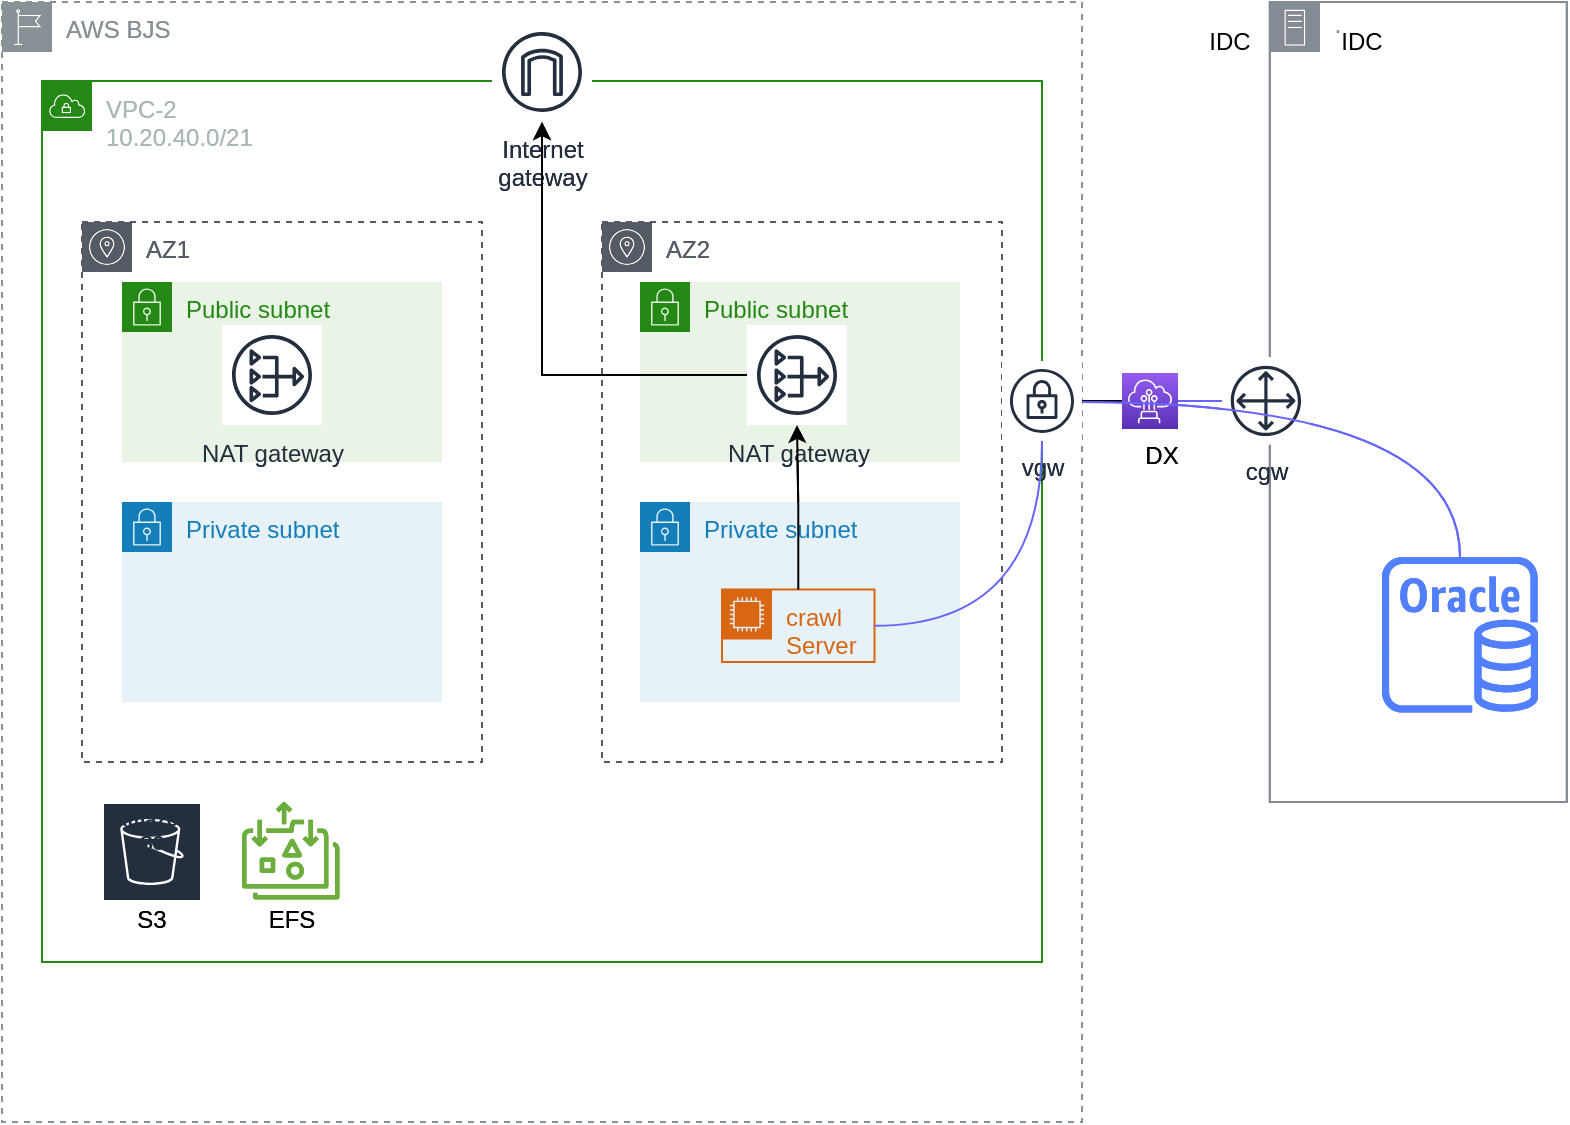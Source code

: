 <mxfile version="15.6.1" type="github" pages="2">
  <diagram id="IxkI_rFSqNzdkLSwgqRe" name="one server">
    <mxGraphModel dx="942" dy="600" grid="1" gridSize="10" guides="1" tooltips="1" connect="1" arrows="1" fold="1" page="1" pageScale="1" pageWidth="850" pageHeight="1100" math="0" shadow="0">
      <root>
        <mxCell id="E14DsLH6RbFtZpXnWQbK-0" />
        <mxCell id="E14DsLH6RbFtZpXnWQbK-1" parent="E14DsLH6RbFtZpXnWQbK-0" />
        <mxCell id="0in5EC7Q_u0zJ6U-dPW--0" value="AWS BJS" style="outlineConnect=0;gradientColor=none;html=1;whiteSpace=wrap;fontSize=12;fontStyle=0;shape=mxgraph.aws4.group;grIcon=mxgraph.aws4.group_region;strokeColor=#879196;fillColor=none;verticalAlign=top;align=left;spacingLeft=30;fontColor=#879196;dashed=1;" vertex="1" parent="E14DsLH6RbFtZpXnWQbK-1">
          <mxGeometry x="40" y="40" width="540" height="560" as="geometry" />
        </mxCell>
        <mxCell id="0in5EC7Q_u0zJ6U-dPW--1" value="VPC-2&lt;br&gt;10.20.40.0/21" style="points=[[0,0],[0.25,0],[0.5,0],[0.75,0],[1,0],[1,0.25],[1,0.5],[1,0.75],[1,1],[0.75,1],[0.5,1],[0.25,1],[0,1],[0,0.75],[0,0.5],[0,0.25]];outlineConnect=0;gradientColor=none;html=1;whiteSpace=wrap;fontSize=12;fontStyle=0;shape=mxgraph.aws4.group;grIcon=mxgraph.aws4.group_vpc;strokeColor=#248814;fillColor=none;verticalAlign=top;align=left;spacingLeft=30;fontColor=#AAB7B8;dashed=0;" vertex="1" parent="E14DsLH6RbFtZpXnWQbK-1">
          <mxGeometry x="60" y="79.5" width="500" height="440.5" as="geometry" />
        </mxCell>
        <mxCell id="0DSQ_IcOaB-lquGiLrmg-0" value="AWS BJS" style="outlineConnect=0;gradientColor=none;html=1;whiteSpace=wrap;fontSize=12;fontStyle=0;shape=mxgraph.aws4.group;grIcon=mxgraph.aws4.group_region;strokeColor=#879196;fillColor=none;verticalAlign=top;align=left;spacingLeft=30;fontColor=#879196;dashed=1;" vertex="1" parent="E14DsLH6RbFtZpXnWQbK-1">
          <mxGeometry x="40" y="40" width="540" height="560" as="geometry" />
        </mxCell>
        <mxCell id="0DSQ_IcOaB-lquGiLrmg-1" value="VPC-2&lt;br&gt;10.20.40.0/21" style="points=[[0,0],[0.25,0],[0.5,0],[0.75,0],[1,0],[1,0.25],[1,0.5],[1,0.75],[1,1],[0.75,1],[0.5,1],[0.25,1],[0,1],[0,0.75],[0,0.5],[0,0.25]];outlineConnect=0;gradientColor=none;html=1;whiteSpace=wrap;fontSize=12;fontStyle=0;shape=mxgraph.aws4.group;grIcon=mxgraph.aws4.group_vpc;strokeColor=#248814;fillColor=none;verticalAlign=top;align=left;spacingLeft=30;fontColor=#AAB7B8;dashed=0;" vertex="1" parent="E14DsLH6RbFtZpXnWQbK-1">
          <mxGeometry x="60" y="79.5" width="500" height="440.5" as="geometry" />
        </mxCell>
        <mxCell id="0DSQ_IcOaB-lquGiLrmg-2" value="AZ2" style="sketch=0;outlineConnect=0;gradientColor=none;html=1;whiteSpace=wrap;fontSize=12;fontStyle=0;shape=mxgraph.aws4.group;grIcon=mxgraph.aws4.group_availability_zone;strokeColor=#545B64;fillColor=none;verticalAlign=top;align=left;spacingLeft=30;fontColor=#545B64;dashed=1;" vertex="1" parent="E14DsLH6RbFtZpXnWQbK-1">
          <mxGeometry x="340" y="150" width="200" height="270" as="geometry" />
        </mxCell>
        <mxCell id="0DSQ_IcOaB-lquGiLrmg-3" value="AZ1" style="sketch=0;outlineConnect=0;gradientColor=none;html=1;whiteSpace=wrap;fontSize=12;fontStyle=0;shape=mxgraph.aws4.group;grIcon=mxgraph.aws4.group_availability_zone;strokeColor=#545B64;fillColor=none;verticalAlign=top;align=left;spacingLeft=30;fontColor=#545B64;dashed=1;" vertex="1" parent="E14DsLH6RbFtZpXnWQbK-1">
          <mxGeometry x="80" y="150" width="200" height="270" as="geometry" />
        </mxCell>
        <mxCell id="0DSQ_IcOaB-lquGiLrmg-4" value="·" style="outlineConnect=0;gradientColor=none;html=1;whiteSpace=wrap;fontSize=12;fontStyle=0;shape=mxgraph.aws4.group;grIcon=mxgraph.aws4.group_on_premise;strokeColor=#858B94;fillColor=none;verticalAlign=top;align=left;spacingLeft=30;fontColor=#858B94;dashed=0;" vertex="1" parent="E14DsLH6RbFtZpXnWQbK-1">
          <mxGeometry x="673.91" y="40" width="148.5" height="400" as="geometry" />
        </mxCell>
        <mxCell id="0DSQ_IcOaB-lquGiLrmg-5" value="" style="orthogonalLoop=1;jettySize=auto;html=1;strokeColor=none;" edge="1" parent="E14DsLH6RbFtZpXnWQbK-1" source="0DSQ_IcOaB-lquGiLrmg-7" target="0DSQ_IcOaB-lquGiLrmg-11">
          <mxGeometry relative="1" as="geometry" />
        </mxCell>
        <mxCell id="0DSQ_IcOaB-lquGiLrmg-6" value="" style="edgeStyle=none;orthogonalLoop=1;jettySize=auto;html=1;endArrow=none;endFill=0;" edge="1" parent="E14DsLH6RbFtZpXnWQbK-1" source="0DSQ_IcOaB-lquGiLrmg-7" target="0DSQ_IcOaB-lquGiLrmg-11">
          <mxGeometry relative="1" as="geometry" />
        </mxCell>
        <mxCell id="0DSQ_IcOaB-lquGiLrmg-7" value="vgw" style="outlineConnect=0;fontColor=#232F3E;gradientColor=none;strokeColor=#232F3E;fillColor=#ffffff;dashed=0;verticalLabelPosition=bottom;verticalAlign=top;align=center;html=1;fontSize=12;fontStyle=0;aspect=fixed;shape=mxgraph.aws4.resourceIcon;resIcon=mxgraph.aws4.vpn_gateway;" vertex="1" parent="E14DsLH6RbFtZpXnWQbK-1">
          <mxGeometry x="540" y="219.45" width="40" height="40" as="geometry" />
        </mxCell>
        <mxCell id="0DSQ_IcOaB-lquGiLrmg-8" value="" style="edgeStyle=none;orthogonalLoop=1;jettySize=auto;html=1;endArrow=none;endFill=0;" edge="1" parent="E14DsLH6RbFtZpXnWQbK-1" source="0DSQ_IcOaB-lquGiLrmg-9" target="0DSQ_IcOaB-lquGiLrmg-11">
          <mxGeometry relative="1" as="geometry" />
        </mxCell>
        <mxCell id="0DSQ_IcOaB-lquGiLrmg-9" value="cgw" style="outlineConnect=0;fontColor=#232F3E;gradientColor=none;strokeColor=#232F3E;fillColor=#ffffff;verticalLabelPosition=bottom;verticalAlign=top;align=center;html=1;fontSize=12;fontStyle=0;aspect=fixed;shape=mxgraph.aws4.resourceIcon;resIcon=mxgraph.aws4.customer_gateway;" vertex="1" parent="E14DsLH6RbFtZpXnWQbK-1">
          <mxGeometry x="650" y="217.49" width="43.91" height="43.91" as="geometry" />
        </mxCell>
        <mxCell id="0DSQ_IcOaB-lquGiLrmg-10" value="" style="edgeStyle=orthogonalEdgeStyle;curved=1;rounded=0;orthogonalLoop=1;jettySize=auto;html=1;endArrow=none;endFill=0;strokeColor=#6666FF;" edge="1" parent="E14DsLH6RbFtZpXnWQbK-1" source="0DSQ_IcOaB-lquGiLrmg-11" target="0DSQ_IcOaB-lquGiLrmg-9">
          <mxGeometry relative="1" as="geometry" />
        </mxCell>
        <mxCell id="0DSQ_IcOaB-lquGiLrmg-11" value="" style="points=[[0,0,0],[0.25,0,0],[0.5,0,0],[0.75,0,0],[1,0,0],[0,1,0],[0.25,1,0],[0.5,1,0],[0.75,1,0],[1,1,0],[0,0.25,0],[0,0.5,0],[0,0.75,0],[1,0.25,0],[1,0.5,0],[1,0.75,0]];outlineConnect=0;fontColor=#232F3E;gradientColor=#945DF2;gradientDirection=north;fillColor=#5A30B5;strokeColor=#ffffff;dashed=0;verticalLabelPosition=bottom;verticalAlign=top;align=center;html=1;fontSize=12;fontStyle=0;aspect=fixed;shape=mxgraph.aws4.resourceIcon;resIcon=mxgraph.aws4.direct_connect;" vertex="1" parent="E14DsLH6RbFtZpXnWQbK-1">
          <mxGeometry x="600" y="225.45" width="28" height="28" as="geometry" />
        </mxCell>
        <mxCell id="0DSQ_IcOaB-lquGiLrmg-12" value="IDC" style="text;html=1;strokeColor=none;fillColor=none;align=center;verticalAlign=middle;whiteSpace=wrap;rounded=0;" vertex="1" parent="E14DsLH6RbFtZpXnWQbK-1">
          <mxGeometry x="633.91" y="50" width="40" height="20" as="geometry" />
        </mxCell>
        <mxCell id="0DSQ_IcOaB-lquGiLrmg-13" value="Public subnet" style="points=[[0,0],[0.25,0],[0.5,0],[0.75,0],[1,0],[1,0.25],[1,0.5],[1,0.75],[1,1],[0.75,1],[0.5,1],[0.25,1],[0,1],[0,0.75],[0,0.5],[0,0.25]];outlineConnect=0;gradientColor=none;html=1;whiteSpace=wrap;fontSize=12;fontStyle=0;shape=mxgraph.aws4.group;grIcon=mxgraph.aws4.group_security_group;grStroke=0;strokeColor=#248814;fillColor=#E9F3E6;verticalAlign=top;align=left;spacingLeft=30;fontColor=#248814;dashed=0;" vertex="1" parent="E14DsLH6RbFtZpXnWQbK-1">
          <mxGeometry x="100" y="180" width="160" height="90" as="geometry" />
        </mxCell>
        <mxCell id="0DSQ_IcOaB-lquGiLrmg-14" value="Internet&#xa;gateway" style="sketch=0;outlineConnect=0;fontColor=#232F3E;gradientColor=none;strokeColor=#232F3E;fillColor=#ffffff;dashed=0;verticalLabelPosition=bottom;verticalAlign=top;align=center;html=1;fontSize=12;fontStyle=0;aspect=fixed;shape=mxgraph.aws4.resourceIcon;resIcon=mxgraph.aws4.internet_gateway;" vertex="1" parent="E14DsLH6RbFtZpXnWQbK-1">
          <mxGeometry x="285" y="50" width="50" height="50" as="geometry" />
        </mxCell>
        <mxCell id="0DSQ_IcOaB-lquGiLrmg-15" value="Private subnet" style="points=[[0,0],[0.25,0],[0.5,0],[0.75,0],[1,0],[1,0.25],[1,0.5],[1,0.75],[1,1],[0.75,1],[0.5,1],[0.25,1],[0,1],[0,0.75],[0,0.5],[0,0.25]];outlineConnect=0;gradientColor=none;html=1;whiteSpace=wrap;fontSize=12;fontStyle=0;shape=mxgraph.aws4.group;grIcon=mxgraph.aws4.group_security_group;grStroke=0;strokeColor=#147EBA;fillColor=#E6F2F8;verticalAlign=top;align=left;spacingLeft=30;fontColor=#147EBA;dashed=0;" vertex="1" parent="E14DsLH6RbFtZpXnWQbK-1">
          <mxGeometry x="100" y="290" width="160" height="100" as="geometry" />
        </mxCell>
        <mxCell id="0DSQ_IcOaB-lquGiLrmg-16" value="" style="sketch=0;outlineConnect=0;fontColor=#232F3E;gradientColor=none;fillColor=#527FFF;strokeColor=none;dashed=0;verticalLabelPosition=bottom;verticalAlign=top;align=center;html=1;fontSize=12;fontStyle=0;aspect=fixed;pointerEvents=1;shape=mxgraph.aws4.rds_oracle_instance;" vertex="1" parent="E14DsLH6RbFtZpXnWQbK-1">
          <mxGeometry x="730" y="317.37" width="78" height="78" as="geometry" />
        </mxCell>
        <mxCell id="0DSQ_IcOaB-lquGiLrmg-17" style="edgeStyle=orthogonalEdgeStyle;curved=1;rounded=0;orthogonalLoop=1;jettySize=auto;html=1;endArrow=none;endFill=0;strokeColor=#6666FF;" edge="1" parent="E14DsLH6RbFtZpXnWQbK-1" target="0DSQ_IcOaB-lquGiLrmg-16">
          <mxGeometry relative="1" as="geometry">
            <mxPoint x="580" y="240" as="sourcePoint" />
            <mxPoint x="646.75" y="360" as="targetPoint" />
          </mxGeometry>
        </mxCell>
        <mxCell id="0DSQ_IcOaB-lquGiLrmg-18" value="Public subnet" style="points=[[0,0],[0.25,0],[0.5,0],[0.75,0],[1,0],[1,0.25],[1,0.5],[1,0.75],[1,1],[0.75,1],[0.5,1],[0.25,1],[0,1],[0,0.75],[0,0.5],[0,0.25]];outlineConnect=0;gradientColor=none;html=1;whiteSpace=wrap;fontSize=12;fontStyle=0;shape=mxgraph.aws4.group;grIcon=mxgraph.aws4.group_security_group;grStroke=0;strokeColor=#248814;fillColor=#E9F3E6;verticalAlign=top;align=left;spacingLeft=30;fontColor=#248814;dashed=0;" vertex="1" parent="E14DsLH6RbFtZpXnWQbK-1">
          <mxGeometry x="359" y="180" width="160" height="90" as="geometry" />
        </mxCell>
        <mxCell id="0DSQ_IcOaB-lquGiLrmg-19" value="Private subnet" style="points=[[0,0],[0.25,0],[0.5,0],[0.75,0],[1,0],[1,0.25],[1,0.5],[1,0.75],[1,1],[0.75,1],[0.5,1],[0.25,1],[0,1],[0,0.75],[0,0.5],[0,0.25]];outlineConnect=0;gradientColor=none;html=1;whiteSpace=wrap;fontSize=12;fontStyle=0;shape=mxgraph.aws4.group;grIcon=mxgraph.aws4.group_security_group;grStroke=0;strokeColor=#147EBA;fillColor=#E6F2F8;verticalAlign=top;align=left;spacingLeft=30;fontColor=#147EBA;dashed=0;" vertex="1" parent="E14DsLH6RbFtZpXnWQbK-1">
          <mxGeometry x="359" y="290" width="160" height="100" as="geometry" />
        </mxCell>
        <mxCell id="0DSQ_IcOaB-lquGiLrmg-21" value="crawl Server" style="points=[[0,0],[0.25,0],[0.5,0],[0.75,0],[1,0],[1,0.25],[1,0.5],[1,0.75],[1,1],[0.75,1],[0.5,1],[0.25,1],[0,1],[0,0.75],[0,0.5],[0,0.25]];outlineConnect=0;gradientColor=none;html=1;whiteSpace=wrap;fontSize=12;fontStyle=0;shape=mxgraph.aws4.group;grIcon=mxgraph.aws4.group_ec2_instance_contents;strokeColor=#D86613;fillColor=none;verticalAlign=top;align=left;spacingLeft=30;fontColor=#D86613;dashed=0;" vertex="1" parent="E14DsLH6RbFtZpXnWQbK-1">
          <mxGeometry x="400" y="333.74" width="76.25" height="36.26" as="geometry" />
        </mxCell>
        <mxCell id="0DSQ_IcOaB-lquGiLrmg-22" value="NAT gateway" style="sketch=0;outlineConnect=0;fontColor=#232F3E;gradientColor=none;strokeColor=#232F3E;fillColor=#ffffff;dashed=0;verticalLabelPosition=bottom;verticalAlign=top;align=center;html=1;fontSize=12;fontStyle=0;aspect=fixed;shape=mxgraph.aws4.resourceIcon;resIcon=mxgraph.aws4.nat_gateway;" vertex="1" parent="E14DsLH6RbFtZpXnWQbK-1">
          <mxGeometry x="412.5" y="201.5" width="50" height="50" as="geometry" />
        </mxCell>
        <mxCell id="0DSQ_IcOaB-lquGiLrmg-23" value="" style="edgeStyle=orthogonalEdgeStyle;rounded=0;orthogonalLoop=1;jettySize=auto;html=1;" edge="1" parent="E14DsLH6RbFtZpXnWQbK-1" source="0DSQ_IcOaB-lquGiLrmg-21" target="0DSQ_IcOaB-lquGiLrmg-22">
          <mxGeometry relative="1" as="geometry" />
        </mxCell>
        <mxCell id="0DSQ_IcOaB-lquGiLrmg-24" value="" style="edgeStyle=orthogonalEdgeStyle;rounded=0;orthogonalLoop=1;jettySize=auto;html=1;" edge="1" parent="E14DsLH6RbFtZpXnWQbK-1" source="0DSQ_IcOaB-lquGiLrmg-22" target="0DSQ_IcOaB-lquGiLrmg-14">
          <mxGeometry relative="1" as="geometry" />
        </mxCell>
        <mxCell id="0DSQ_IcOaB-lquGiLrmg-25" value="" style="sketch=0;outlineConnect=0;fontColor=#232F3E;gradientColor=none;fillColor=#6CAE3E;strokeColor=none;dashed=0;verticalLabelPosition=bottom;verticalAlign=top;align=center;html=1;fontSize=12;fontStyle=0;aspect=fixed;pointerEvents=1;shape=mxgraph.aws4.elastic_file_system_standard;" vertex="1" parent="E14DsLH6RbFtZpXnWQbK-1">
          <mxGeometry x="160" y="440" width="48.75" height="48.75" as="geometry" />
        </mxCell>
        <mxCell id="0DSQ_IcOaB-lquGiLrmg-26" value="Amazon S3" style="sketch=0;outlineConnect=0;fontColor=#232F3E;gradientColor=none;strokeColor=#ffffff;fillColor=#232F3E;dashed=0;verticalLabelPosition=middle;verticalAlign=bottom;align=center;html=1;whiteSpace=wrap;fontSize=10;fontStyle=1;spacing=3;shape=mxgraph.aws4.productIcon;prIcon=mxgraph.aws4.s3;" vertex="1" parent="E14DsLH6RbFtZpXnWQbK-1">
          <mxGeometry x="90" y="440" width="50" height="30" as="geometry" />
        </mxCell>
        <mxCell id="0DSQ_IcOaB-lquGiLrmg-27" value="S3" style="text;html=1;strokeColor=none;fillColor=none;align=center;verticalAlign=middle;whiteSpace=wrap;rounded=0;" vertex="1" parent="E14DsLH6RbFtZpXnWQbK-1">
          <mxGeometry x="90" y="488.75" width="50" height="20" as="geometry" />
        </mxCell>
        <mxCell id="0DSQ_IcOaB-lquGiLrmg-28" value="EFS" style="text;html=1;strokeColor=none;fillColor=none;align=center;verticalAlign=middle;whiteSpace=wrap;rounded=0;" vertex="1" parent="E14DsLH6RbFtZpXnWQbK-1">
          <mxGeometry x="160" y="488.75" width="50" height="20" as="geometry" />
        </mxCell>
        <mxCell id="0DSQ_IcOaB-lquGiLrmg-30" value="DX" style="text;html=1;strokeColor=none;fillColor=none;align=center;verticalAlign=middle;whiteSpace=wrap;rounded=0;" vertex="1" parent="E14DsLH6RbFtZpXnWQbK-1">
          <mxGeometry x="590" y="251.5" width="60" height="30" as="geometry" />
        </mxCell>
        <mxCell id="0DSQ_IcOaB-lquGiLrmg-33" value="NAT gateway" style="sketch=0;outlineConnect=0;fontColor=#232F3E;gradientColor=none;strokeColor=#232F3E;fillColor=#ffffff;dashed=0;verticalLabelPosition=bottom;verticalAlign=top;align=center;html=1;fontSize=12;fontStyle=0;aspect=fixed;shape=mxgraph.aws4.resourceIcon;resIcon=mxgraph.aws4.nat_gateway;" vertex="1" parent="E14DsLH6RbFtZpXnWQbK-1">
          <mxGeometry x="150" y="201.5" width="50" height="50" as="geometry" />
        </mxCell>
        <mxCell id="0in5EC7Q_u0zJ6U-dPW--2" value="AZ2" style="sketch=0;outlineConnect=0;gradientColor=none;html=1;whiteSpace=wrap;fontSize=12;fontStyle=0;shape=mxgraph.aws4.group;grIcon=mxgraph.aws4.group_availability_zone;strokeColor=#545B64;fillColor=none;verticalAlign=top;align=left;spacingLeft=30;fontColor=#545B64;dashed=1;" vertex="1" parent="E14DsLH6RbFtZpXnWQbK-1">
          <mxGeometry x="340" y="150" width="200" height="270" as="geometry" />
        </mxCell>
        <mxCell id="0in5EC7Q_u0zJ6U-dPW--3" value="AZ1" style="sketch=0;outlineConnect=0;gradientColor=none;html=1;whiteSpace=wrap;fontSize=12;fontStyle=0;shape=mxgraph.aws4.group;grIcon=mxgraph.aws4.group_availability_zone;strokeColor=#545B64;fillColor=none;verticalAlign=top;align=left;spacingLeft=30;fontColor=#545B64;dashed=1;" vertex="1" parent="E14DsLH6RbFtZpXnWQbK-1">
          <mxGeometry x="80" y="150" width="200" height="270" as="geometry" />
        </mxCell>
        <mxCell id="0in5EC7Q_u0zJ6U-dPW--4" value="·" style="outlineConnect=0;gradientColor=none;html=1;whiteSpace=wrap;fontSize=12;fontStyle=0;shape=mxgraph.aws4.group;grIcon=mxgraph.aws4.group_on_premise;strokeColor=#858B94;fillColor=none;verticalAlign=top;align=left;spacingLeft=30;fontColor=#858B94;dashed=0;" vertex="1" parent="E14DsLH6RbFtZpXnWQbK-1">
          <mxGeometry x="673.91" y="40" width="148.5" height="400" as="geometry" />
        </mxCell>
        <mxCell id="0in5EC7Q_u0zJ6U-dPW--5" value="" style="orthogonalLoop=1;jettySize=auto;html=1;strokeColor=none;" edge="1" parent="E14DsLH6RbFtZpXnWQbK-1" source="0in5EC7Q_u0zJ6U-dPW--7" target="0in5EC7Q_u0zJ6U-dPW--11">
          <mxGeometry relative="1" as="geometry" />
        </mxCell>
        <mxCell id="0in5EC7Q_u0zJ6U-dPW--6" value="" style="edgeStyle=none;orthogonalLoop=1;jettySize=auto;html=1;endArrow=none;endFill=0;" edge="1" parent="E14DsLH6RbFtZpXnWQbK-1" source="0in5EC7Q_u0zJ6U-dPW--7" target="0in5EC7Q_u0zJ6U-dPW--11">
          <mxGeometry relative="1" as="geometry" />
        </mxCell>
        <mxCell id="0in5EC7Q_u0zJ6U-dPW--7" value="vgw" style="outlineConnect=0;fontColor=#232F3E;gradientColor=none;strokeColor=#232F3E;fillColor=#ffffff;dashed=0;verticalLabelPosition=bottom;verticalAlign=top;align=center;html=1;fontSize=12;fontStyle=0;aspect=fixed;shape=mxgraph.aws4.resourceIcon;resIcon=mxgraph.aws4.vpn_gateway;" vertex="1" parent="E14DsLH6RbFtZpXnWQbK-1">
          <mxGeometry x="540" y="219.45" width="40" height="40" as="geometry" />
        </mxCell>
        <mxCell id="0in5EC7Q_u0zJ6U-dPW--8" value="" style="edgeStyle=none;orthogonalLoop=1;jettySize=auto;html=1;endArrow=none;endFill=0;" edge="1" parent="E14DsLH6RbFtZpXnWQbK-1" source="0in5EC7Q_u0zJ6U-dPW--9" target="0in5EC7Q_u0zJ6U-dPW--11">
          <mxGeometry relative="1" as="geometry" />
        </mxCell>
        <mxCell id="0in5EC7Q_u0zJ6U-dPW--9" value="cgw" style="outlineConnect=0;fontColor=#232F3E;gradientColor=none;strokeColor=#232F3E;fillColor=#ffffff;verticalLabelPosition=bottom;verticalAlign=top;align=center;html=1;fontSize=12;fontStyle=0;aspect=fixed;shape=mxgraph.aws4.resourceIcon;resIcon=mxgraph.aws4.customer_gateway;" vertex="1" parent="E14DsLH6RbFtZpXnWQbK-1">
          <mxGeometry x="650" y="217.49" width="43.91" height="43.91" as="geometry" />
        </mxCell>
        <mxCell id="0in5EC7Q_u0zJ6U-dPW--10" value="" style="edgeStyle=orthogonalEdgeStyle;curved=1;rounded=0;orthogonalLoop=1;jettySize=auto;html=1;endArrow=none;endFill=0;strokeColor=#6666FF;" edge="1" parent="E14DsLH6RbFtZpXnWQbK-1" source="0in5EC7Q_u0zJ6U-dPW--11" target="0in5EC7Q_u0zJ6U-dPW--9">
          <mxGeometry relative="1" as="geometry" />
        </mxCell>
        <mxCell id="0in5EC7Q_u0zJ6U-dPW--11" value="" style="points=[[0,0,0],[0.25,0,0],[0.5,0,0],[0.75,0,0],[1,0,0],[0,1,0],[0.25,1,0],[0.5,1,0],[0.75,1,0],[1,1,0],[0,0.25,0],[0,0.5,0],[0,0.75,0],[1,0.25,0],[1,0.5,0],[1,0.75,0]];outlineConnect=0;fontColor=#232F3E;gradientColor=#945DF2;gradientDirection=north;fillColor=#5A30B5;strokeColor=#ffffff;dashed=0;verticalLabelPosition=bottom;verticalAlign=top;align=center;html=1;fontSize=12;fontStyle=0;aspect=fixed;shape=mxgraph.aws4.resourceIcon;resIcon=mxgraph.aws4.direct_connect;" vertex="1" parent="E14DsLH6RbFtZpXnWQbK-1">
          <mxGeometry x="600" y="225.45" width="28" height="28" as="geometry" />
        </mxCell>
        <mxCell id="0in5EC7Q_u0zJ6U-dPW--12" value="IDC" style="text;html=1;strokeColor=none;fillColor=none;align=center;verticalAlign=middle;whiteSpace=wrap;rounded=0;" vertex="1" parent="E14DsLH6RbFtZpXnWQbK-1">
          <mxGeometry x="700" y="50" width="40" height="20" as="geometry" />
        </mxCell>
        <mxCell id="0in5EC7Q_u0zJ6U-dPW--13" value="Public subnet" style="points=[[0,0],[0.25,0],[0.5,0],[0.75,0],[1,0],[1,0.25],[1,0.5],[1,0.75],[1,1],[0.75,1],[0.5,1],[0.25,1],[0,1],[0,0.75],[0,0.5],[0,0.25]];outlineConnect=0;gradientColor=none;html=1;whiteSpace=wrap;fontSize=12;fontStyle=0;shape=mxgraph.aws4.group;grIcon=mxgraph.aws4.group_security_group;grStroke=0;strokeColor=#248814;fillColor=#E9F3E6;verticalAlign=top;align=left;spacingLeft=30;fontColor=#248814;dashed=0;" vertex="1" parent="E14DsLH6RbFtZpXnWQbK-1">
          <mxGeometry x="100" y="180" width="160" height="90" as="geometry" />
        </mxCell>
        <mxCell id="0in5EC7Q_u0zJ6U-dPW--14" value="Internet&#xa;gateway" style="sketch=0;outlineConnect=0;fontColor=#232F3E;gradientColor=none;strokeColor=#232F3E;fillColor=#ffffff;dashed=0;verticalLabelPosition=bottom;verticalAlign=top;align=center;html=1;fontSize=12;fontStyle=0;aspect=fixed;shape=mxgraph.aws4.resourceIcon;resIcon=mxgraph.aws4.internet_gateway;" vertex="1" parent="E14DsLH6RbFtZpXnWQbK-1">
          <mxGeometry x="285" y="50" width="50" height="50" as="geometry" />
        </mxCell>
        <mxCell id="0in5EC7Q_u0zJ6U-dPW--15" value="Private subnet" style="points=[[0,0],[0.25,0],[0.5,0],[0.75,0],[1,0],[1,0.25],[1,0.5],[1,0.75],[1,1],[0.75,1],[0.5,1],[0.25,1],[0,1],[0,0.75],[0,0.5],[0,0.25]];outlineConnect=0;gradientColor=none;html=1;whiteSpace=wrap;fontSize=12;fontStyle=0;shape=mxgraph.aws4.group;grIcon=mxgraph.aws4.group_security_group;grStroke=0;strokeColor=#147EBA;fillColor=#E6F2F8;verticalAlign=top;align=left;spacingLeft=30;fontColor=#147EBA;dashed=0;" vertex="1" parent="E14DsLH6RbFtZpXnWQbK-1">
          <mxGeometry x="100" y="290" width="160" height="100" as="geometry" />
        </mxCell>
        <mxCell id="0in5EC7Q_u0zJ6U-dPW--16" value="" style="sketch=0;outlineConnect=0;fontColor=#232F3E;gradientColor=none;fillColor=#527FFF;strokeColor=none;dashed=0;verticalLabelPosition=bottom;verticalAlign=top;align=center;html=1;fontSize=12;fontStyle=0;aspect=fixed;pointerEvents=1;shape=mxgraph.aws4.rds_oracle_instance;" vertex="1" parent="E14DsLH6RbFtZpXnWQbK-1">
          <mxGeometry x="730" y="317.37" width="78" height="78" as="geometry" />
        </mxCell>
        <mxCell id="0in5EC7Q_u0zJ6U-dPW--17" style="edgeStyle=orthogonalEdgeStyle;curved=1;rounded=0;orthogonalLoop=1;jettySize=auto;html=1;endArrow=none;endFill=0;strokeColor=#6666FF;" edge="1" parent="E14DsLH6RbFtZpXnWQbK-1" target="0in5EC7Q_u0zJ6U-dPW--16">
          <mxGeometry relative="1" as="geometry">
            <mxPoint x="580" y="240" as="sourcePoint" />
            <mxPoint x="646.75" y="360" as="targetPoint" />
          </mxGeometry>
        </mxCell>
        <mxCell id="0in5EC7Q_u0zJ6U-dPW--18" value="Public subnet" style="points=[[0,0],[0.25,0],[0.5,0],[0.75,0],[1,0],[1,0.25],[1,0.5],[1,0.75],[1,1],[0.75,1],[0.5,1],[0.25,1],[0,1],[0,0.75],[0,0.5],[0,0.25]];outlineConnect=0;gradientColor=none;html=1;whiteSpace=wrap;fontSize=12;fontStyle=0;shape=mxgraph.aws4.group;grIcon=mxgraph.aws4.group_security_group;grStroke=0;strokeColor=#248814;fillColor=#E9F3E6;verticalAlign=top;align=left;spacingLeft=30;fontColor=#248814;dashed=0;" vertex="1" parent="E14DsLH6RbFtZpXnWQbK-1">
          <mxGeometry x="359" y="180" width="160" height="90" as="geometry" />
        </mxCell>
        <mxCell id="0in5EC7Q_u0zJ6U-dPW--19" value="Private subnet" style="points=[[0,0],[0.25,0],[0.5,0],[0.75,0],[1,0],[1,0.25],[1,0.5],[1,0.75],[1,1],[0.75,1],[0.5,1],[0.25,1],[0,1],[0,0.75],[0,0.5],[0,0.25]];outlineConnect=0;gradientColor=none;html=1;whiteSpace=wrap;fontSize=12;fontStyle=0;shape=mxgraph.aws4.group;grIcon=mxgraph.aws4.group_security_group;grStroke=0;strokeColor=#147EBA;fillColor=#E6F2F8;verticalAlign=top;align=left;spacingLeft=30;fontColor=#147EBA;dashed=0;" vertex="1" parent="E14DsLH6RbFtZpXnWQbK-1">
          <mxGeometry x="359" y="290" width="160" height="100" as="geometry" />
        </mxCell>
        <mxCell id="0in5EC7Q_u0zJ6U-dPW--21" value="crawl Server" style="points=[[0,0],[0.25,0],[0.5,0],[0.75,0],[1,0],[1,0.25],[1,0.5],[1,0.75],[1,1],[0.75,1],[0.5,1],[0.25,1],[0,1],[0,0.75],[0,0.5],[0,0.25]];outlineConnect=0;gradientColor=none;html=1;whiteSpace=wrap;fontSize=12;fontStyle=0;shape=mxgraph.aws4.group;grIcon=mxgraph.aws4.group_ec2_instance_contents;strokeColor=#D86613;fillColor=none;verticalAlign=top;align=left;spacingLeft=30;fontColor=#D86613;dashed=0;" vertex="1" parent="E14DsLH6RbFtZpXnWQbK-1">
          <mxGeometry x="400" y="333.74" width="76.25" height="36.26" as="geometry" />
        </mxCell>
        <mxCell id="0in5EC7Q_u0zJ6U-dPW--22" value="NAT gateway" style="sketch=0;outlineConnect=0;fontColor=#232F3E;gradientColor=none;strokeColor=#232F3E;fillColor=#ffffff;dashed=0;verticalLabelPosition=bottom;verticalAlign=top;align=center;html=1;fontSize=12;fontStyle=0;aspect=fixed;shape=mxgraph.aws4.resourceIcon;resIcon=mxgraph.aws4.nat_gateway;" vertex="1" parent="E14DsLH6RbFtZpXnWQbK-1">
          <mxGeometry x="412.5" y="201.5" width="50" height="50" as="geometry" />
        </mxCell>
        <mxCell id="0in5EC7Q_u0zJ6U-dPW--23" value="" style="edgeStyle=orthogonalEdgeStyle;rounded=0;orthogonalLoop=1;jettySize=auto;html=1;" edge="1" parent="E14DsLH6RbFtZpXnWQbK-1" source="0in5EC7Q_u0zJ6U-dPW--21" target="0in5EC7Q_u0zJ6U-dPW--22">
          <mxGeometry relative="1" as="geometry" />
        </mxCell>
        <mxCell id="0in5EC7Q_u0zJ6U-dPW--24" value="" style="edgeStyle=orthogonalEdgeStyle;rounded=0;orthogonalLoop=1;jettySize=auto;html=1;" edge="1" parent="E14DsLH6RbFtZpXnWQbK-1" source="0in5EC7Q_u0zJ6U-dPW--22" target="0in5EC7Q_u0zJ6U-dPW--14">
          <mxGeometry relative="1" as="geometry" />
        </mxCell>
        <mxCell id="0in5EC7Q_u0zJ6U-dPW--25" value="" style="sketch=0;outlineConnect=0;fontColor=#232F3E;gradientColor=none;fillColor=#6CAE3E;strokeColor=none;dashed=0;verticalLabelPosition=bottom;verticalAlign=top;align=center;html=1;fontSize=12;fontStyle=0;aspect=fixed;pointerEvents=1;shape=mxgraph.aws4.elastic_file_system_standard;" vertex="1" parent="E14DsLH6RbFtZpXnWQbK-1">
          <mxGeometry x="160" y="440" width="48.75" height="48.75" as="geometry" />
        </mxCell>
        <mxCell id="0in5EC7Q_u0zJ6U-dPW--26" value="Amazon S3" style="sketch=0;outlineConnect=0;fontColor=#232F3E;gradientColor=none;strokeColor=#ffffff;fillColor=#232F3E;dashed=0;verticalLabelPosition=middle;verticalAlign=bottom;align=center;html=1;whiteSpace=wrap;fontSize=10;fontStyle=1;spacing=3;shape=mxgraph.aws4.productIcon;prIcon=mxgraph.aws4.s3;" vertex="1" parent="E14DsLH6RbFtZpXnWQbK-1">
          <mxGeometry x="90" y="440" width="50" height="30" as="geometry" />
        </mxCell>
        <mxCell id="0in5EC7Q_u0zJ6U-dPW--27" value="S3" style="text;html=1;strokeColor=none;fillColor=none;align=center;verticalAlign=middle;whiteSpace=wrap;rounded=0;" vertex="1" parent="E14DsLH6RbFtZpXnWQbK-1">
          <mxGeometry x="90" y="488.75" width="50" height="20" as="geometry" />
        </mxCell>
        <mxCell id="0in5EC7Q_u0zJ6U-dPW--28" value="EFS" style="text;html=1;strokeColor=none;fillColor=none;align=center;verticalAlign=middle;whiteSpace=wrap;rounded=0;" vertex="1" parent="E14DsLH6RbFtZpXnWQbK-1">
          <mxGeometry x="160" y="488.75" width="50" height="20" as="geometry" />
        </mxCell>
        <mxCell id="0in5EC7Q_u0zJ6U-dPW--30" value="DX" style="text;html=1;strokeColor=none;fillColor=none;align=center;verticalAlign=middle;whiteSpace=wrap;rounded=0;" vertex="1" parent="E14DsLH6RbFtZpXnWQbK-1">
          <mxGeometry x="590" y="251.5" width="60" height="30" as="geometry" />
        </mxCell>
        <mxCell id="0in5EC7Q_u0zJ6U-dPW--33" value="NAT gateway" style="sketch=0;outlineConnect=0;fontColor=#232F3E;gradientColor=none;strokeColor=#232F3E;fillColor=#ffffff;dashed=0;verticalLabelPosition=bottom;verticalAlign=top;align=center;html=1;fontSize=12;fontStyle=0;aspect=fixed;shape=mxgraph.aws4.resourceIcon;resIcon=mxgraph.aws4.nat_gateway;" vertex="1" parent="E14DsLH6RbFtZpXnWQbK-1">
          <mxGeometry x="150" y="201.5" width="50" height="50" as="geometry" />
        </mxCell>
        <mxCell id="0DSQ_IcOaB-lquGiLrmg-31" style="edgeStyle=orthogonalEdgeStyle;curved=1;rounded=0;orthogonalLoop=1;jettySize=auto;html=1;endArrow=none;endFill=0;strokeColor=#6666FF;exitX=1;exitY=0.5;exitDx=0;exitDy=0;" edge="1" parent="E14DsLH6RbFtZpXnWQbK-1" source="0DSQ_IcOaB-lquGiLrmg-21" target="0DSQ_IcOaB-lquGiLrmg-7">
          <mxGeometry relative="1" as="geometry">
            <mxPoint x="331.06" y="465.6" as="sourcePoint" />
          </mxGeometry>
        </mxCell>
      </root>
    </mxGraphModel>
  </diagram>
  <diagram id="Yk6t9v-q_GspNquAsi5I" name="autoscaling">
    <mxGraphModel dx="942" dy="600" grid="1" gridSize="10" guides="1" tooltips="1" connect="1" arrows="1" fold="1" page="1" pageScale="1" pageWidth="827" pageHeight="1169" math="0" shadow="0">
      <root>
        <mxCell id="0" />
        <mxCell id="1" parent="0" />
        <mxCell id="BR9eqy4Dcbu-qg9SR92N-1" value="AWS BJS" style="outlineConnect=0;gradientColor=none;html=1;whiteSpace=wrap;fontSize=12;fontStyle=0;shape=mxgraph.aws4.group;grIcon=mxgraph.aws4.group_region;strokeColor=#879196;fillColor=none;verticalAlign=top;align=left;spacingLeft=30;fontColor=#879196;dashed=1;" parent="1" vertex="1">
          <mxGeometry x="40" y="40" width="540" height="560" as="geometry" />
        </mxCell>
        <mxCell id="BR9eqy4Dcbu-qg9SR92N-7" value="VPC-2&lt;br&gt;10.20.40.0/21" style="points=[[0,0],[0.25,0],[0.5,0],[0.75,0],[1,0],[1,0.25],[1,0.5],[1,0.75],[1,1],[0.75,1],[0.5,1],[0.25,1],[0,1],[0,0.75],[0,0.5],[0,0.25]];outlineConnect=0;gradientColor=none;html=1;whiteSpace=wrap;fontSize=12;fontStyle=0;shape=mxgraph.aws4.group;grIcon=mxgraph.aws4.group_vpc;strokeColor=#248814;fillColor=none;verticalAlign=top;align=left;spacingLeft=30;fontColor=#AAB7B8;dashed=0;" parent="1" vertex="1">
          <mxGeometry x="60" y="79.5" width="500" height="440.5" as="geometry" />
        </mxCell>
        <mxCell id="EoJ3y0hwIgOVWHxbTN7e-2" value="AZ2" style="sketch=0;outlineConnect=0;gradientColor=none;html=1;whiteSpace=wrap;fontSize=12;fontStyle=0;shape=mxgraph.aws4.group;grIcon=mxgraph.aws4.group_availability_zone;strokeColor=#545B64;fillColor=none;verticalAlign=top;align=left;spacingLeft=30;fontColor=#545B64;dashed=1;" vertex="1" parent="1">
          <mxGeometry x="340" y="150" width="200" height="270" as="geometry" />
        </mxCell>
        <mxCell id="EoJ3y0hwIgOVWHxbTN7e-1" value="AZ1" style="sketch=0;outlineConnect=0;gradientColor=none;html=1;whiteSpace=wrap;fontSize=12;fontStyle=0;shape=mxgraph.aws4.group;grIcon=mxgraph.aws4.group_availability_zone;strokeColor=#545B64;fillColor=none;verticalAlign=top;align=left;spacingLeft=30;fontColor=#545B64;dashed=1;" vertex="1" parent="1">
          <mxGeometry x="80" y="150" width="200" height="270" as="geometry" />
        </mxCell>
        <mxCell id="BR9eqy4Dcbu-qg9SR92N-37" value="·" style="outlineConnect=0;gradientColor=none;html=1;whiteSpace=wrap;fontSize=12;fontStyle=0;shape=mxgraph.aws4.group;grIcon=mxgraph.aws4.group_on_premise;strokeColor=#858B94;fillColor=none;verticalAlign=top;align=left;spacingLeft=30;fontColor=#858B94;dashed=0;" parent="1" vertex="1">
          <mxGeometry x="673.91" y="40" width="148.5" height="400" as="geometry" />
        </mxCell>
        <mxCell id="BR9eqy4Dcbu-qg9SR92N-32" value="" style="orthogonalLoop=1;jettySize=auto;html=1;strokeColor=none;" parent="1" source="BR9eqy4Dcbu-qg9SR92N-13" target="BR9eqy4Dcbu-qg9SR92N-25" edge="1">
          <mxGeometry relative="1" as="geometry" />
        </mxCell>
        <mxCell id="BR9eqy4Dcbu-qg9SR92N-35" value="" style="edgeStyle=none;orthogonalLoop=1;jettySize=auto;html=1;endArrow=none;endFill=0;" parent="1" source="BR9eqy4Dcbu-qg9SR92N-13" target="BR9eqy4Dcbu-qg9SR92N-25" edge="1">
          <mxGeometry relative="1" as="geometry" />
        </mxCell>
        <mxCell id="BR9eqy4Dcbu-qg9SR92N-13" value="vgw" style="outlineConnect=0;fontColor=#232F3E;gradientColor=none;strokeColor=#232F3E;fillColor=#ffffff;dashed=0;verticalLabelPosition=bottom;verticalAlign=top;align=center;html=1;fontSize=12;fontStyle=0;aspect=fixed;shape=mxgraph.aws4.resourceIcon;resIcon=mxgraph.aws4.vpn_gateway;" parent="1" vertex="1">
          <mxGeometry x="540" y="219.45" width="40" height="40" as="geometry" />
        </mxCell>
        <mxCell id="BR9eqy4Dcbu-qg9SR92N-36" value="" style="edgeStyle=none;orthogonalLoop=1;jettySize=auto;html=1;endArrow=none;endFill=0;" parent="1" source="BR9eqy4Dcbu-qg9SR92N-18" target="BR9eqy4Dcbu-qg9SR92N-25" edge="1">
          <mxGeometry relative="1" as="geometry" />
        </mxCell>
        <mxCell id="BR9eqy4Dcbu-qg9SR92N-18" value="cgw" style="outlineConnect=0;fontColor=#232F3E;gradientColor=none;strokeColor=#232F3E;fillColor=#ffffff;verticalLabelPosition=bottom;verticalAlign=top;align=center;html=1;fontSize=12;fontStyle=0;aspect=fixed;shape=mxgraph.aws4.resourceIcon;resIcon=mxgraph.aws4.customer_gateway;" parent="1" vertex="1">
          <mxGeometry x="650" y="217.49" width="43.91" height="43.91" as="geometry" />
        </mxCell>
        <mxCell id="EoJ3y0hwIgOVWHxbTN7e-20" value="" style="edgeStyle=orthogonalEdgeStyle;curved=1;rounded=0;orthogonalLoop=1;jettySize=auto;html=1;endArrow=none;endFill=0;strokeColor=#6666FF;" edge="1" parent="1" source="BR9eqy4Dcbu-qg9SR92N-25" target="BR9eqy4Dcbu-qg9SR92N-18">
          <mxGeometry relative="1" as="geometry" />
        </mxCell>
        <mxCell id="BR9eqy4Dcbu-qg9SR92N-25" value="" style="points=[[0,0,0],[0.25,0,0],[0.5,0,0],[0.75,0,0],[1,0,0],[0,1,0],[0.25,1,0],[0.5,1,0],[0.75,1,0],[1,1,0],[0,0.25,0],[0,0.5,0],[0,0.75,0],[1,0.25,0],[1,0.5,0],[1,0.75,0]];outlineConnect=0;fontColor=#232F3E;gradientColor=#945DF2;gradientDirection=north;fillColor=#5A30B5;strokeColor=#ffffff;dashed=0;verticalLabelPosition=bottom;verticalAlign=top;align=center;html=1;fontSize=12;fontStyle=0;aspect=fixed;shape=mxgraph.aws4.resourceIcon;resIcon=mxgraph.aws4.direct_connect;" parent="1" vertex="1">
          <mxGeometry x="600" y="225.45" width="28" height="28" as="geometry" />
        </mxCell>
        <mxCell id="537Jsp8l8VRUOBUdNGrK-15" value="IDC" style="text;html=1;strokeColor=none;fillColor=none;align=center;verticalAlign=middle;whiteSpace=wrap;rounded=0;" parent="1" vertex="1">
          <mxGeometry x="700" y="50" width="40" height="20" as="geometry" />
        </mxCell>
        <mxCell id="JGFHLuElw2-2O4ALlyM0-1" value="Public subnet" style="points=[[0,0],[0.25,0],[0.5,0],[0.75,0],[1,0],[1,0.25],[1,0.5],[1,0.75],[1,1],[0.75,1],[0.5,1],[0.25,1],[0,1],[0,0.75],[0,0.5],[0,0.25]];outlineConnect=0;gradientColor=none;html=1;whiteSpace=wrap;fontSize=12;fontStyle=0;shape=mxgraph.aws4.group;grIcon=mxgraph.aws4.group_security_group;grStroke=0;strokeColor=#248814;fillColor=#E9F3E6;verticalAlign=top;align=left;spacingLeft=30;fontColor=#248814;dashed=0;" parent="1" vertex="1">
          <mxGeometry x="100" y="180" width="160" height="90" as="geometry" />
        </mxCell>
        <mxCell id="JGFHLuElw2-2O4ALlyM0-2" value="Internet&#xa;gateway" style="sketch=0;outlineConnect=0;fontColor=#232F3E;gradientColor=none;strokeColor=#232F3E;fillColor=#ffffff;dashed=0;verticalLabelPosition=bottom;verticalAlign=top;align=center;html=1;fontSize=12;fontStyle=0;aspect=fixed;shape=mxgraph.aws4.resourceIcon;resIcon=mxgraph.aws4.internet_gateway;" parent="1" vertex="1">
          <mxGeometry x="285" y="50" width="50" height="50" as="geometry" />
        </mxCell>
        <mxCell id="JGFHLuElw2-2O4ALlyM0-6" value="Private subnet" style="points=[[0,0],[0.25,0],[0.5,0],[0.75,0],[1,0],[1,0.25],[1,0.5],[1,0.75],[1,1],[0.75,1],[0.5,1],[0.25,1],[0,1],[0,0.75],[0,0.5],[0,0.25]];outlineConnect=0;gradientColor=none;html=1;whiteSpace=wrap;fontSize=12;fontStyle=0;shape=mxgraph.aws4.group;grIcon=mxgraph.aws4.group_security_group;grStroke=0;strokeColor=#147EBA;fillColor=#E6F2F8;verticalAlign=top;align=left;spacingLeft=30;fontColor=#147EBA;dashed=0;" parent="1" vertex="1">
          <mxGeometry x="100" y="290" width="160" height="100" as="geometry" />
        </mxCell>
        <mxCell id="JGFHLuElw2-2O4ALlyM0-11" value="" style="sketch=0;outlineConnect=0;fontColor=#232F3E;gradientColor=none;fillColor=#527FFF;strokeColor=none;dashed=0;verticalLabelPosition=bottom;verticalAlign=top;align=center;html=1;fontSize=12;fontStyle=0;aspect=fixed;pointerEvents=1;shape=mxgraph.aws4.rds_oracle_instance;" parent="1" vertex="1">
          <mxGeometry x="730" y="317.37" width="78" height="78" as="geometry" />
        </mxCell>
        <mxCell id="JGFHLuElw2-2O4ALlyM0-13" style="edgeStyle=orthogonalEdgeStyle;curved=1;rounded=0;orthogonalLoop=1;jettySize=auto;html=1;endArrow=none;endFill=0;strokeColor=#6666FF;" parent="1" edge="1" target="JGFHLuElw2-2O4ALlyM0-11">
          <mxGeometry relative="1" as="geometry">
            <mxPoint x="580" y="240" as="sourcePoint" />
            <mxPoint x="646.75" y="360" as="targetPoint" />
          </mxGeometry>
        </mxCell>
        <mxCell id="EoJ3y0hwIgOVWHxbTN7e-3" value="Public subnet" style="points=[[0,0],[0.25,0],[0.5,0],[0.75,0],[1,0],[1,0.25],[1,0.5],[1,0.75],[1,1],[0.75,1],[0.5,1],[0.25,1],[0,1],[0,0.75],[0,0.5],[0,0.25]];outlineConnect=0;gradientColor=none;html=1;whiteSpace=wrap;fontSize=12;fontStyle=0;shape=mxgraph.aws4.group;grIcon=mxgraph.aws4.group_security_group;grStroke=0;strokeColor=#248814;fillColor=#E9F3E6;verticalAlign=top;align=left;spacingLeft=30;fontColor=#248814;dashed=0;" vertex="1" parent="1">
          <mxGeometry x="359" y="180" width="160" height="90" as="geometry" />
        </mxCell>
        <mxCell id="EoJ3y0hwIgOVWHxbTN7e-4" value="Private subnet" style="points=[[0,0],[0.25,0],[0.5,0],[0.75,0],[1,0],[1,0.25],[1,0.5],[1,0.75],[1,1],[0.75,1],[0.5,1],[0.25,1],[0,1],[0,0.75],[0,0.5],[0,0.25]];outlineConnect=0;gradientColor=none;html=1;whiteSpace=wrap;fontSize=12;fontStyle=0;shape=mxgraph.aws4.group;grIcon=mxgraph.aws4.group_security_group;grStroke=0;strokeColor=#147EBA;fillColor=#E6F2F8;verticalAlign=top;align=left;spacingLeft=30;fontColor=#147EBA;dashed=0;" vertex="1" parent="1">
          <mxGeometry x="359" y="290" width="160" height="100" as="geometry" />
        </mxCell>
        <mxCell id="JGFHLuElw2-2O4ALlyM0-12" style="edgeStyle=orthogonalEdgeStyle;curved=1;rounded=0;orthogonalLoop=1;jettySize=auto;html=1;endArrow=none;endFill=0;strokeColor=#6666FF;" parent="1" source="EoJ3y0hwIgOVWHxbTN7e-13" target="EoJ3y0hwIgOVWHxbTN7e-16" edge="1">
          <mxGeometry relative="1" as="geometry">
            <mxPoint x="306" y="390" as="sourcePoint" />
          </mxGeometry>
        </mxCell>
        <mxCell id="JGFHLuElw2-2O4ALlyM0-7" value="crawl Server" style="points=[[0,0],[0.25,0],[0.5,0],[0.75,0],[1,0],[1,0.25],[1,0.5],[1,0.75],[1,1],[0.75,1],[0.5,1],[0.25,1],[0,1],[0,0.75],[0,0.5],[0,0.25]];outlineConnect=0;gradientColor=none;html=1;whiteSpace=wrap;fontSize=12;fontStyle=0;shape=mxgraph.aws4.group;grIcon=mxgraph.aws4.group_ec2_instance_contents;strokeColor=#D86613;fillColor=none;verticalAlign=top;align=left;spacingLeft=30;fontColor=#D86613;dashed=0;" parent="1" vertex="1">
          <mxGeometry x="400" y="333.74" width="76.25" height="36.26" as="geometry" />
        </mxCell>
        <mxCell id="JGFHLuElw2-2O4ALlyM0-3" value="NAT gateway" style="sketch=0;outlineConnect=0;fontColor=#232F3E;gradientColor=none;strokeColor=#232F3E;fillColor=#ffffff;dashed=0;verticalLabelPosition=bottom;verticalAlign=top;align=center;html=1;fontSize=12;fontStyle=0;aspect=fixed;shape=mxgraph.aws4.resourceIcon;resIcon=mxgraph.aws4.nat_gateway;" parent="1" vertex="1">
          <mxGeometry x="412.5" y="201.5" width="50" height="50" as="geometry" />
        </mxCell>
        <mxCell id="JGFHLuElw2-2O4ALlyM0-8" value="" style="edgeStyle=orthogonalEdgeStyle;rounded=0;orthogonalLoop=1;jettySize=auto;html=1;" parent="1" source="JGFHLuElw2-2O4ALlyM0-7" target="JGFHLuElw2-2O4ALlyM0-3" edge="1">
          <mxGeometry relative="1" as="geometry" />
        </mxCell>
        <mxCell id="JGFHLuElw2-2O4ALlyM0-5" value="" style="edgeStyle=orthogonalEdgeStyle;rounded=0;orthogonalLoop=1;jettySize=auto;html=1;" parent="1" source="JGFHLuElw2-2O4ALlyM0-3" target="JGFHLuElw2-2O4ALlyM0-2" edge="1">
          <mxGeometry relative="1" as="geometry" />
        </mxCell>
        <mxCell id="EoJ3y0hwIgOVWHxbTN7e-5" value="" style="sketch=0;outlineConnect=0;fontColor=#232F3E;gradientColor=none;fillColor=#6CAE3E;strokeColor=none;dashed=0;verticalLabelPosition=bottom;verticalAlign=top;align=center;html=1;fontSize=12;fontStyle=0;aspect=fixed;pointerEvents=1;shape=mxgraph.aws4.elastic_file_system_standard;" vertex="1" parent="1">
          <mxGeometry x="160" y="440" width="48.75" height="48.75" as="geometry" />
        </mxCell>
        <mxCell id="EoJ3y0hwIgOVWHxbTN7e-6" value="Amazon S3" style="sketch=0;outlineConnect=0;fontColor=#232F3E;gradientColor=none;strokeColor=#ffffff;fillColor=#232F3E;dashed=0;verticalLabelPosition=middle;verticalAlign=bottom;align=center;html=1;whiteSpace=wrap;fontSize=10;fontStyle=1;spacing=3;shape=mxgraph.aws4.productIcon;prIcon=mxgraph.aws4.s3;" vertex="1" parent="1">
          <mxGeometry x="90" y="440" width="50" height="30" as="geometry" />
        </mxCell>
        <mxCell id="EoJ3y0hwIgOVWHxbTN7e-7" value="S3" style="text;html=1;strokeColor=none;fillColor=none;align=center;verticalAlign=middle;whiteSpace=wrap;rounded=0;" vertex="1" parent="1">
          <mxGeometry x="90" y="488.75" width="50" height="20" as="geometry" />
        </mxCell>
        <mxCell id="EoJ3y0hwIgOVWHxbTN7e-10" value="EFS" style="text;html=1;strokeColor=none;fillColor=none;align=center;verticalAlign=middle;whiteSpace=wrap;rounded=0;" vertex="1" parent="1">
          <mxGeometry x="160" y="488.75" width="50" height="20" as="geometry" />
        </mxCell>
        <mxCell id="EoJ3y0hwIgOVWHxbTN7e-13" value="Auto Scaling group" style="points=[[0,0],[0.25,0],[0.5,0],[0.75,0],[1,0],[1,0.25],[1,0.5],[1,0.75],[1,1],[0.75,1],[0.5,1],[0.25,1],[0,1],[0,0.75],[0,0.5],[0,0.25]];outlineConnect=0;gradientColor=none;html=1;whiteSpace=wrap;fontSize=12;fontStyle=0;shape=mxgraph.aws4.groupCenter;grIcon=mxgraph.aws4.group_auto_scaling_group;grStroke=1;strokeColor=#D86613;fillColor=none;verticalAlign=top;align=center;fontColor=#D86613;dashed=1;spacingTop=25;" vertex="1" parent="1">
          <mxGeometry x="120" y="320" width="380" height="60" as="geometry" />
        </mxCell>
        <mxCell id="EoJ3y0hwIgOVWHxbTN7e-15" value="DX" style="text;html=1;strokeColor=none;fillColor=none;align=center;verticalAlign=middle;whiteSpace=wrap;rounded=0;" vertex="1" parent="1">
          <mxGeometry x="590" y="251.5" width="60" height="30" as="geometry" />
        </mxCell>
        <mxCell id="EoJ3y0hwIgOVWHxbTN7e-17" style="edgeStyle=orthogonalEdgeStyle;curved=1;rounded=0;orthogonalLoop=1;jettySize=auto;html=1;endArrow=none;endFill=0;strokeColor=#6666FF;" edge="1" parent="1" source="EoJ3y0hwIgOVWHxbTN7e-16" target="BR9eqy4Dcbu-qg9SR92N-13">
          <mxGeometry relative="1" as="geometry" />
        </mxCell>
        <mxCell id="EoJ3y0hwIgOVWHxbTN7e-16" value="" style="sketch=0;outlineConnect=0;fontColor=#232F3E;gradientColor=none;fillColor=#A166FF;strokeColor=none;dashed=0;verticalLabelPosition=bottom;verticalAlign=top;align=center;html=1;fontSize=12;fontStyle=0;aspect=fixed;pointerEvents=1;shape=mxgraph.aws4.network_load_balancer;" vertex="1" parent="1">
          <mxGeometry x="280" y="440" width="51.06" height="51.06" as="geometry" />
        </mxCell>
        <mxCell id="EoJ3y0hwIgOVWHxbTN7e-18" value="NAT gateway" style="sketch=0;outlineConnect=0;fontColor=#232F3E;gradientColor=none;strokeColor=#232F3E;fillColor=#ffffff;dashed=0;verticalLabelPosition=bottom;verticalAlign=top;align=center;html=1;fontSize=12;fontStyle=0;aspect=fixed;shape=mxgraph.aws4.resourceIcon;resIcon=mxgraph.aws4.nat_gateway;" vertex="1" parent="1">
          <mxGeometry x="150" y="201.5" width="50" height="50" as="geometry" />
        </mxCell>
        <mxCell id="EoJ3y0hwIgOVWHxbTN7e-19" value="NLB" style="text;html=1;strokeColor=none;fillColor=none;align=center;verticalAlign=middle;whiteSpace=wrap;rounded=0;" vertex="1" parent="1">
          <mxGeometry x="281.06" y="491.06" width="50" height="20" as="geometry" />
        </mxCell>
      </root>
    </mxGraphModel>
  </diagram>
</mxfile>
